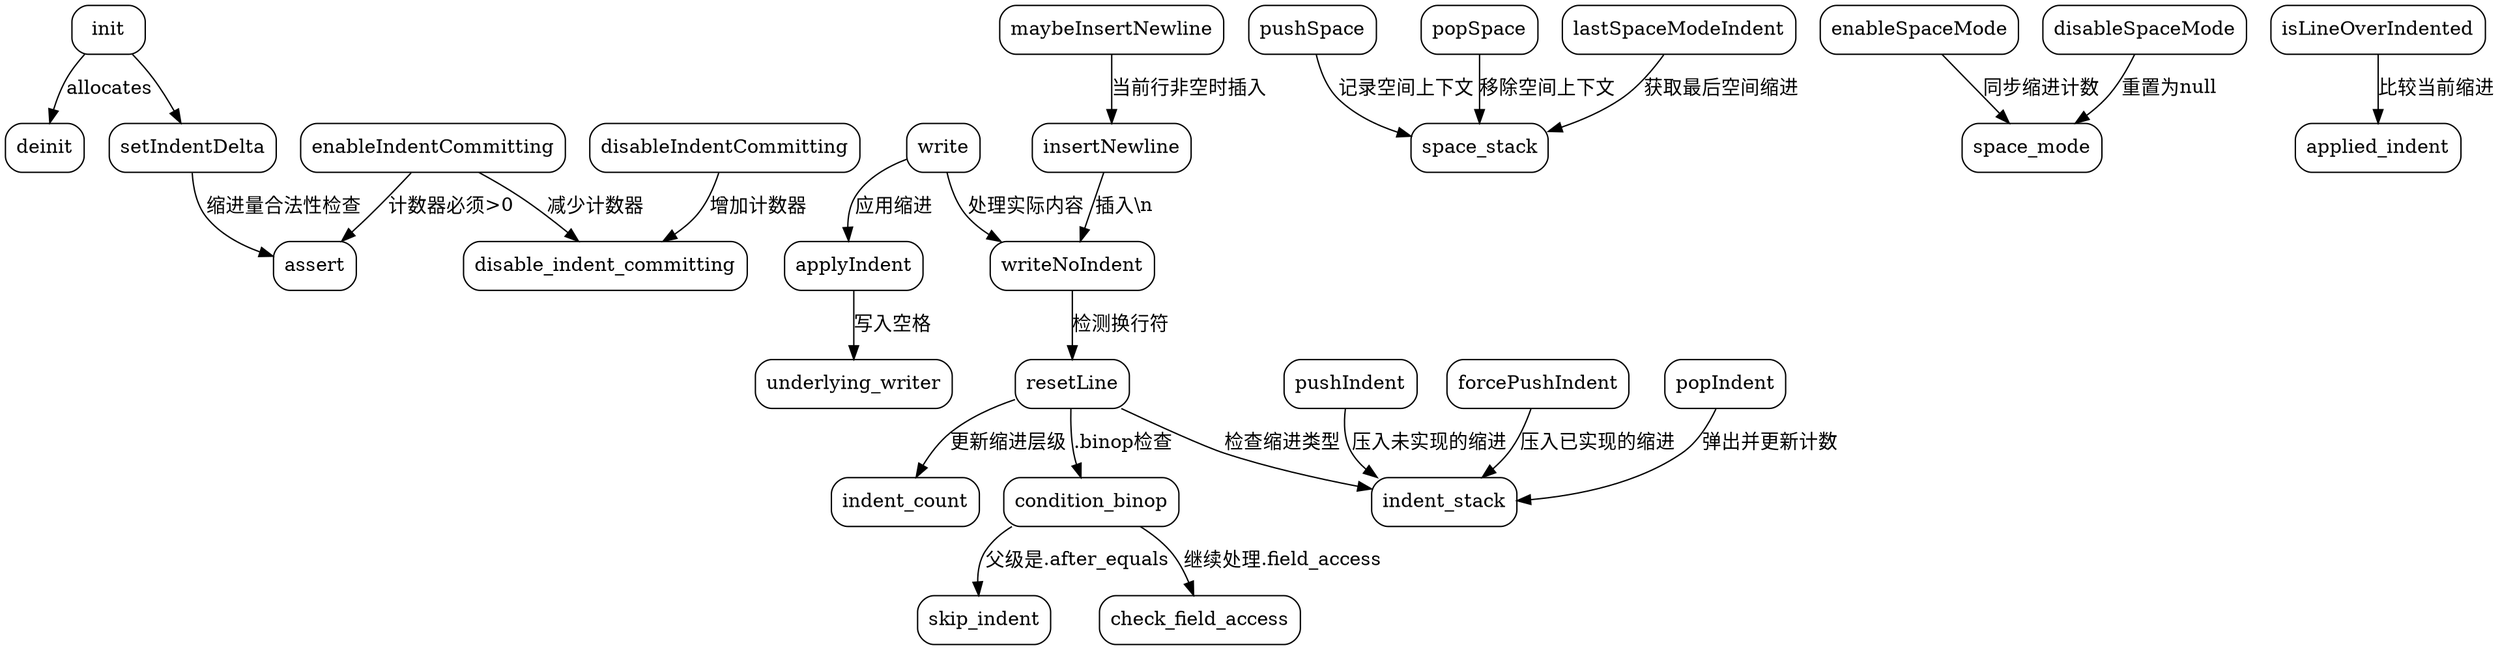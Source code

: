 
digraph AutoIndentingStream {
    node [shape=rectangle, style=rounded];

    // 初始化与销毁
    init -> deinit [label="allocates"];
    init -> setIndentDelta;
    
    // 核心写入流程
    write -> applyIndent [label="应用缩进"];
    applyIndent -> underlying_writer [label="写入空格"];
    write -> writeNoIndent [label="处理实际内容"];
    writeNoIndent -> resetLine [label="检测换行符"];
    
    // 换行与缩进重置逻辑
    insertNewline -> writeNoIndent [label="插入\\n"];
    resetLine -> indent_stack [label="检查缩进类型"];
    resetLine -> indent_count [label="更新缩进层级"];
    
    // 缩进堆栈操作
    pushIndent -> indent_stack [label="压入未实现的缩进"];
    forcePushIndent -> indent_stack [label="压入已实现的缩进"];
    popIndent -> indent_stack [label="弹出并更新计数"];
    
    // 空间模式管理
    pushSpace -> space_stack [label="记录空间上下文"];
    popSpace -> space_stack [label="移除空间上下文"];
    enableSpaceMode -> space_mode [label="同步缩进计数"];
    disableSpaceMode -> space_mode [label="重置为null"];
    
    // 特殊控制流
    disableIndentCommitting -> disable_indent_committing [label="增加计数器"];
    enableIndentCommitting -> disable_indent_committing [label="减少计数器"];
    
    // 条件判断节点
    resetLine -> condition_binop [label=".binop检查"];
    condition_binop -> skip_indent [label="父级是.after_equals"];
    condition_binop -> check_field_access [label="继续处理.field_access"];
    
    // 工具方法
    maybeInsertNewline -> insertNewline [label="当前行非空时插入"];
    lastSpaceModeIndent -> space_stack [label="获取最后空间缩进"];
    isLineOverIndented -> applied_indent [label="比较当前缩进"];
    
    // 错误处理
    setIndentDelta -> assert [label="缩进量合法性检查"];
    enableIndentCommitting -> assert [label="计数器必须>0"];
}
